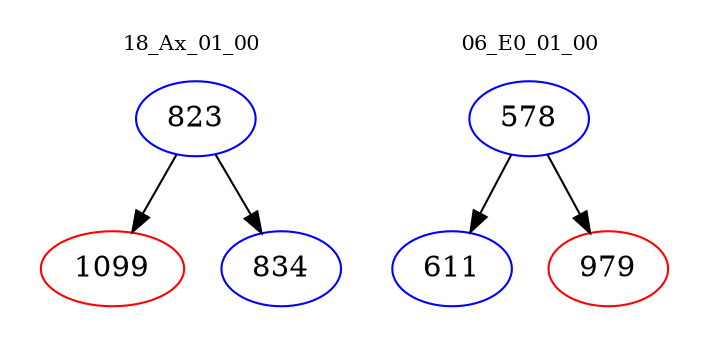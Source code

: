 digraph{
subgraph cluster_0 {
color = white
label = "18_Ax_01_00";
fontsize=10;
T0_823 [label="823", color="blue"]
T0_823 -> T0_1099 [color="black"]
T0_1099 [label="1099", color="red"]
T0_823 -> T0_834 [color="black"]
T0_834 [label="834", color="blue"]
}
subgraph cluster_1 {
color = white
label = "06_E0_01_00";
fontsize=10;
T1_578 [label="578", color="blue"]
T1_578 -> T1_611 [color="black"]
T1_611 [label="611", color="blue"]
T1_578 -> T1_979 [color="black"]
T1_979 [label="979", color="red"]
}
}
